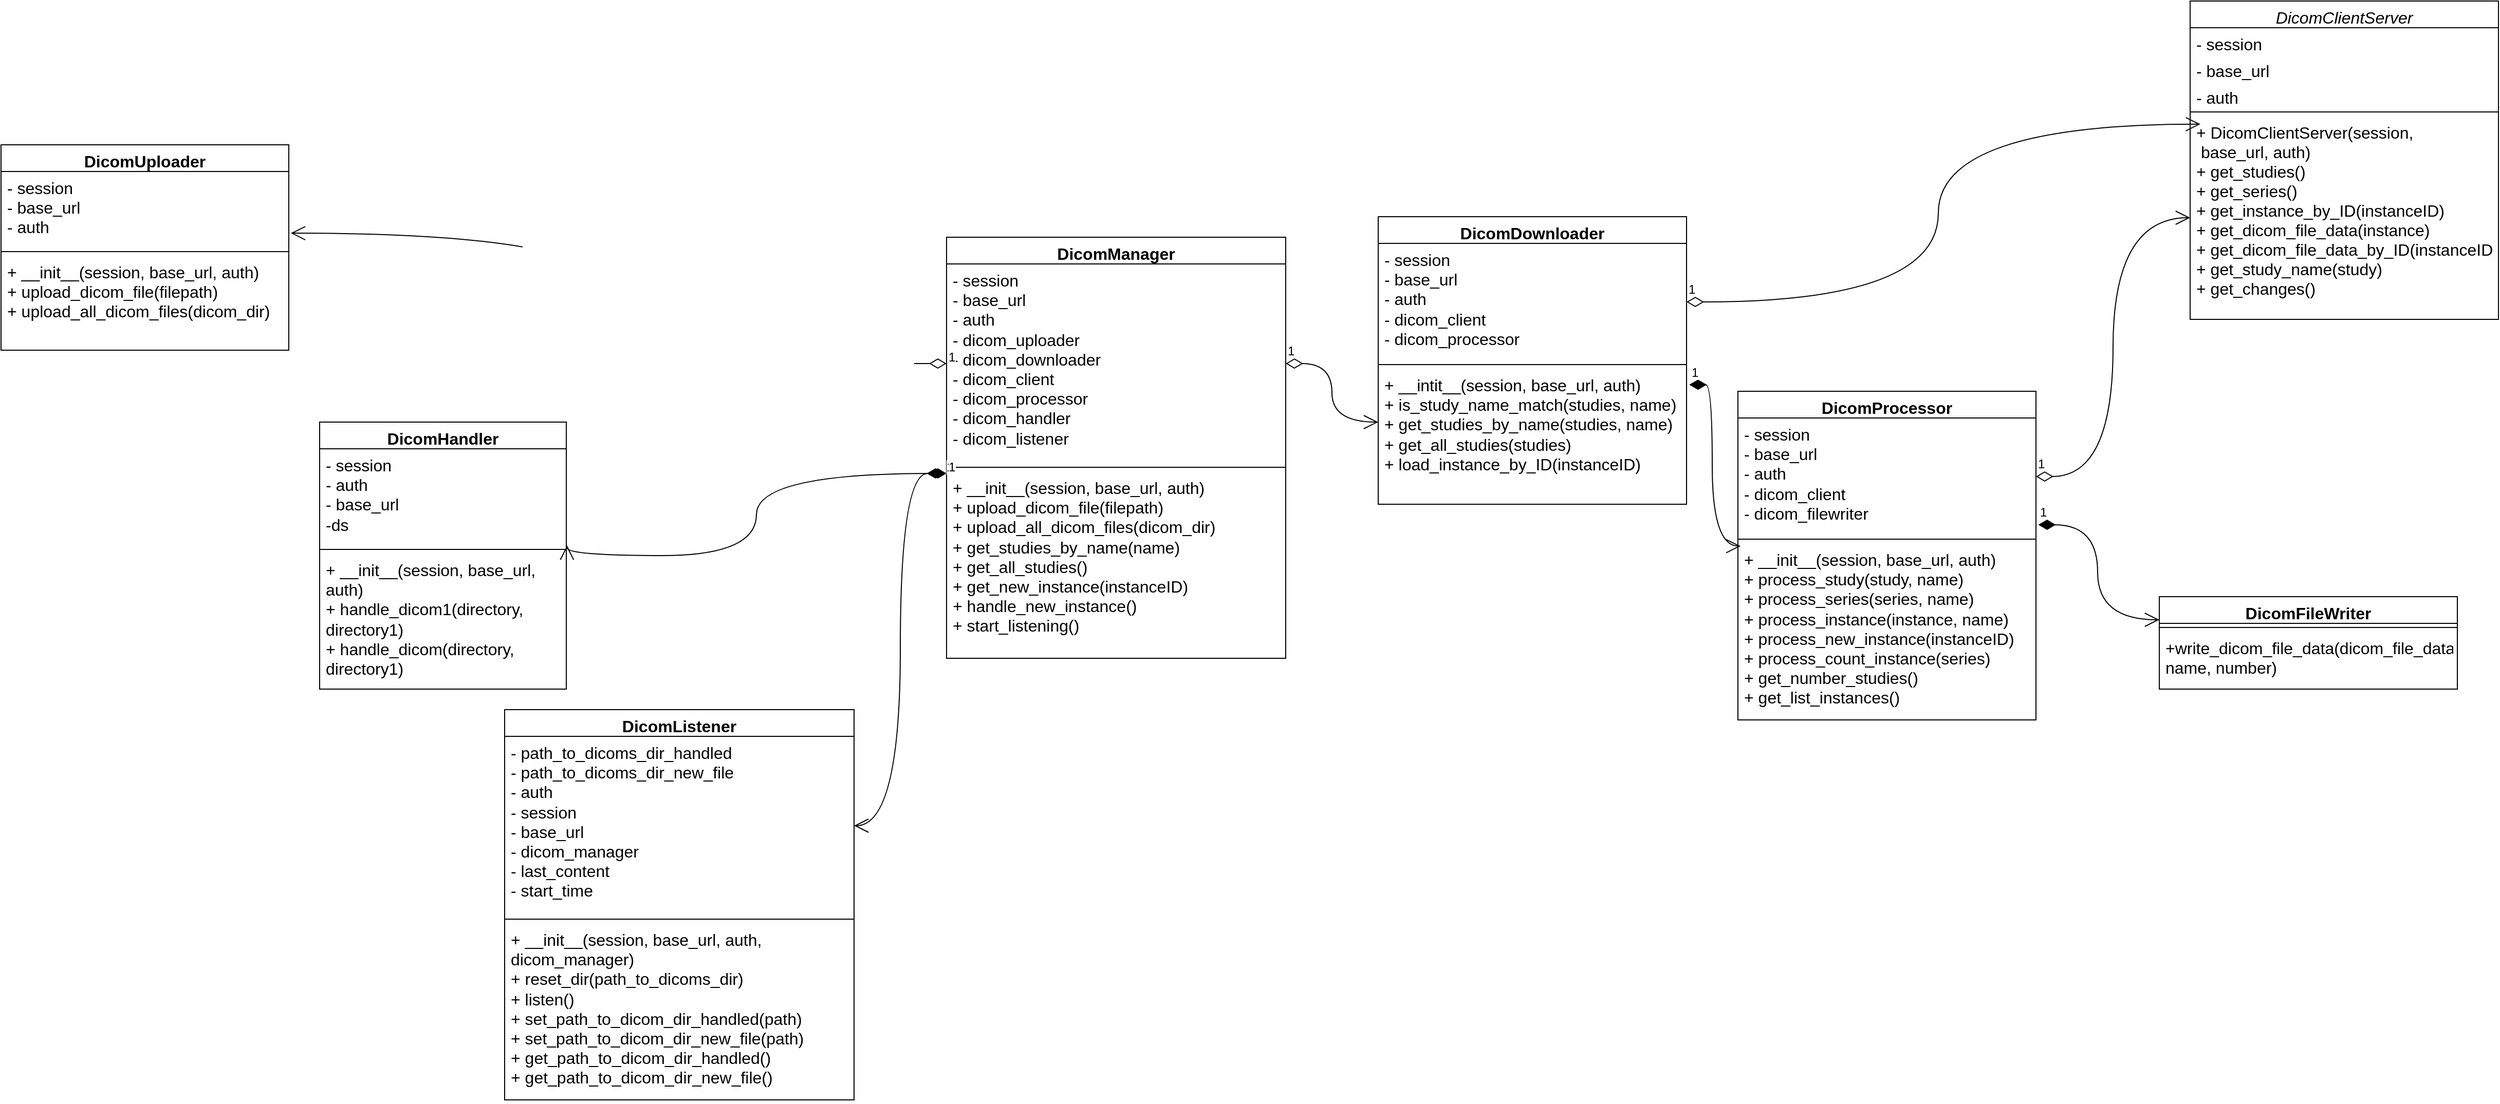 <mxfile version="22.1.14" type="github">
  <diagram id="C5RBs43oDa-KdzZeNtuy" name="Page-1">
    <mxGraphModel dx="1381" dy="809" grid="1" gridSize="10" guides="1" tooltips="1" connect="1" arrows="1" fold="1" page="1" pageScale="1" pageWidth="827" pageHeight="1169" math="0" shadow="0">
      <root>
        <mxCell id="WIyWlLk6GJQsqaUBKTNV-0" />
        <mxCell id="WIyWlLk6GJQsqaUBKTNV-1" parent="WIyWlLk6GJQsqaUBKTNV-0" />
        <mxCell id="zkfFHV4jXpPFQw0GAbJ--0" value="DicomClientServer" style="swimlane;fontStyle=2;align=center;verticalAlign=top;childLayout=stackLayout;horizontal=1;startSize=26;horizontalStack=0;resizeParent=1;resizeLast=0;collapsible=1;marginBottom=0;rounded=0;shadow=0;strokeWidth=1;fontSize=16;" parent="WIyWlLk6GJQsqaUBKTNV-1" vertex="1">
          <mxGeometry x="2240" y="340" width="300" height="310" as="geometry">
            <mxRectangle x="230" y="140" width="160" height="26" as="alternateBounds" />
          </mxGeometry>
        </mxCell>
        <mxCell id="zkfFHV4jXpPFQw0GAbJ--1" value="- session" style="text;align=left;verticalAlign=top;spacingLeft=4;spacingRight=4;overflow=hidden;rotatable=0;points=[[0,0.5],[1,0.5]];portConstraint=eastwest;fontSize=16;" parent="zkfFHV4jXpPFQw0GAbJ--0" vertex="1">
          <mxGeometry y="26" width="300" height="26" as="geometry" />
        </mxCell>
        <mxCell id="zkfFHV4jXpPFQw0GAbJ--2" value="- base_url" style="text;align=left;verticalAlign=top;spacingLeft=4;spacingRight=4;overflow=hidden;rotatable=0;points=[[0,0.5],[1,0.5]];portConstraint=eastwest;rounded=0;shadow=0;html=0;fontSize=16;" parent="zkfFHV4jXpPFQw0GAbJ--0" vertex="1">
          <mxGeometry y="52" width="300" height="26" as="geometry" />
        </mxCell>
        <mxCell id="zkfFHV4jXpPFQw0GAbJ--3" value="- auth" style="text;align=left;verticalAlign=top;spacingLeft=4;spacingRight=4;overflow=hidden;rotatable=0;points=[[0,0.5],[1,0.5]];portConstraint=eastwest;rounded=0;shadow=0;html=0;fontSize=16;" parent="zkfFHV4jXpPFQw0GAbJ--0" vertex="1">
          <mxGeometry y="78" width="300" height="26" as="geometry" />
        </mxCell>
        <mxCell id="zkfFHV4jXpPFQw0GAbJ--4" value="" style="line;html=1;strokeWidth=1;align=left;verticalAlign=middle;spacingTop=-1;spacingLeft=3;spacingRight=3;rotatable=0;labelPosition=right;points=[];portConstraint=eastwest;" parent="zkfFHV4jXpPFQw0GAbJ--0" vertex="1">
          <mxGeometry y="104" width="300" height="8" as="geometry" />
        </mxCell>
        <mxCell id="zkfFHV4jXpPFQw0GAbJ--5" value="+ DicomClientServer(session,&#xa; base_url, auth)&#xa;+ get_studies()&#xa;+ get_series()&#xa;+ get_instance_by_ID(instanceID)&#xa;+ get_dicom_file_data(instance)&#xa;+ get_dicom_file_data_by_ID(instanceID)&#xa;+ get_study_name(study)&#xa;+ get_changes()&#xa;&#xa;" style="text;align=left;verticalAlign=top;spacingLeft=4;spacingRight=4;overflow=hidden;rotatable=0;points=[[0,0.5],[1,0.5]];portConstraint=eastwest;fontSize=16;" parent="zkfFHV4jXpPFQw0GAbJ--0" vertex="1">
          <mxGeometry y="112" width="300" height="198" as="geometry" />
        </mxCell>
        <mxCell id="2WxBSfyp9lYpHI9Do767-2" value="DicomDownloader" style="swimlane;fontStyle=1;align=center;verticalAlign=top;childLayout=stackLayout;horizontal=1;startSize=26;horizontalStack=0;resizeParent=1;resizeParentMax=0;resizeLast=0;collapsible=1;marginBottom=0;whiteSpace=wrap;html=1;fontSize=16;" vertex="1" parent="WIyWlLk6GJQsqaUBKTNV-1">
          <mxGeometry x="1450" y="550" width="300" height="280" as="geometry" />
        </mxCell>
        <mxCell id="2WxBSfyp9lYpHI9Do767-3" value="- session&lt;br&gt;- base_url&lt;br&gt;- auth&lt;br&gt;- dicom_client&lt;br&gt;- dicom_processor" style="text;strokeColor=none;fillColor=none;align=left;verticalAlign=top;spacingLeft=4;spacingRight=4;overflow=hidden;rotatable=0;points=[[0,0.5],[1,0.5]];portConstraint=eastwest;whiteSpace=wrap;html=1;fontSize=16;" vertex="1" parent="2WxBSfyp9lYpHI9Do767-2">
          <mxGeometry y="26" width="300" height="114" as="geometry" />
        </mxCell>
        <mxCell id="2WxBSfyp9lYpHI9Do767-4" value="" style="line;strokeWidth=1;fillColor=none;align=left;verticalAlign=middle;spacingTop=-1;spacingLeft=3;spacingRight=3;rotatable=0;labelPosition=right;points=[];portConstraint=eastwest;strokeColor=inherit;fontSize=16;" vertex="1" parent="2WxBSfyp9lYpHI9Do767-2">
          <mxGeometry y="140" width="300" height="8" as="geometry" />
        </mxCell>
        <mxCell id="2WxBSfyp9lYpHI9Do767-5" value="+ __intit__(session, base_url, auth)&lt;br&gt;+ is_study_name_match(studies, name)&lt;br&gt;+ get_studies_by_name(studies, name)&lt;br&gt;+ get_all_studies(studies)&lt;br&gt;+ load_instance_by_ID(instanceID)" style="text;strokeColor=none;fillColor=none;align=left;verticalAlign=top;spacingLeft=4;spacingRight=4;overflow=hidden;rotatable=0;points=[[0,0.5],[1,0.5]];portConstraint=eastwest;whiteSpace=wrap;html=1;fontSize=16;" vertex="1" parent="2WxBSfyp9lYpHI9Do767-2">
          <mxGeometry y="148" width="300" height="132" as="geometry" />
        </mxCell>
        <mxCell id="2WxBSfyp9lYpHI9Do767-9" value="DicomFileWriter" style="swimlane;fontStyle=1;align=center;verticalAlign=top;childLayout=stackLayout;horizontal=1;startSize=26;horizontalStack=0;resizeParent=1;resizeParentMax=0;resizeLast=0;collapsible=1;marginBottom=0;whiteSpace=wrap;html=1;fontSize=16;" vertex="1" parent="WIyWlLk6GJQsqaUBKTNV-1">
          <mxGeometry x="2210" y="920" width="290" height="90" as="geometry" />
        </mxCell>
        <mxCell id="2WxBSfyp9lYpHI9Do767-11" value="" style="line;strokeWidth=1;fillColor=none;align=left;verticalAlign=middle;spacingTop=-1;spacingLeft=3;spacingRight=3;rotatable=0;labelPosition=right;points=[];portConstraint=eastwest;strokeColor=inherit;fontSize=16;" vertex="1" parent="2WxBSfyp9lYpHI9Do767-9">
          <mxGeometry y="26" width="290" height="8" as="geometry" />
        </mxCell>
        <mxCell id="2WxBSfyp9lYpHI9Do767-12" value="+write_dicom_file_data(dicom_file_data, name, number)" style="text;strokeColor=none;fillColor=none;align=left;verticalAlign=top;spacingLeft=4;spacingRight=4;overflow=hidden;rotatable=0;points=[[0,0.5],[1,0.5]];portConstraint=eastwest;whiteSpace=wrap;html=1;fontSize=16;" vertex="1" parent="2WxBSfyp9lYpHI9Do767-9">
          <mxGeometry y="34" width="290" height="56" as="geometry" />
        </mxCell>
        <mxCell id="2WxBSfyp9lYpHI9Do767-13" value="DicomHandler" style="swimlane;fontStyle=1;align=center;verticalAlign=top;childLayout=stackLayout;horizontal=1;startSize=26;horizontalStack=0;resizeParent=1;resizeParentMax=0;resizeLast=0;collapsible=1;marginBottom=0;whiteSpace=wrap;html=1;fontSize=16;" vertex="1" parent="WIyWlLk6GJQsqaUBKTNV-1">
          <mxGeometry x="420" y="750" width="240" height="260" as="geometry" />
        </mxCell>
        <mxCell id="2WxBSfyp9lYpHI9Do767-14" value="- session&lt;br&gt;- auth&lt;br&gt;- base_url&lt;br&gt;-ds" style="text;strokeColor=none;fillColor=none;align=left;verticalAlign=top;spacingLeft=4;spacingRight=4;overflow=hidden;rotatable=0;points=[[0,0.5],[1,0.5]];portConstraint=eastwest;whiteSpace=wrap;html=1;fontSize=16;" vertex="1" parent="2WxBSfyp9lYpHI9Do767-13">
          <mxGeometry y="26" width="240" height="94" as="geometry" />
        </mxCell>
        <mxCell id="2WxBSfyp9lYpHI9Do767-15" value="" style="line;strokeWidth=1;fillColor=none;align=left;verticalAlign=middle;spacingTop=-1;spacingLeft=3;spacingRight=3;rotatable=0;labelPosition=right;points=[];portConstraint=eastwest;strokeColor=inherit;fontSize=16;" vertex="1" parent="2WxBSfyp9lYpHI9Do767-13">
          <mxGeometry y="120" width="240" height="8" as="geometry" />
        </mxCell>
        <mxCell id="2WxBSfyp9lYpHI9Do767-16" value="+ __init__(session, base_url, auth)&lt;br&gt;+ handle_dicom1(directory, directory1)&lt;br&gt;+ handle_dicom(directory, directory1)" style="text;strokeColor=none;fillColor=none;align=left;verticalAlign=top;spacingLeft=4;spacingRight=4;overflow=hidden;rotatable=0;points=[[0,0.5],[1,0.5]];portConstraint=eastwest;whiteSpace=wrap;html=1;fontSize=16;" vertex="1" parent="2WxBSfyp9lYpHI9Do767-13">
          <mxGeometry y="128" width="240" height="132" as="geometry" />
        </mxCell>
        <mxCell id="2WxBSfyp9lYpHI9Do767-17" value="DicomListener" style="swimlane;fontStyle=1;align=center;verticalAlign=top;childLayout=stackLayout;horizontal=1;startSize=26;horizontalStack=0;resizeParent=1;resizeParentMax=0;resizeLast=0;collapsible=1;marginBottom=0;whiteSpace=wrap;html=1;fontSize=16;" vertex="1" parent="WIyWlLk6GJQsqaUBKTNV-1">
          <mxGeometry x="600" y="1030" width="340" height="380" as="geometry" />
        </mxCell>
        <mxCell id="2WxBSfyp9lYpHI9Do767-18" value="- path_to_dicoms_dir_handled&lt;br&gt;- path_to_dicoms_dir_new_file&lt;br&gt;- auth&lt;br&gt;- session&lt;br&gt;- base_url&lt;br&gt;- dicom_manager&lt;br&gt;- last_content&lt;br&gt;- start_time" style="text;strokeColor=none;fillColor=none;align=left;verticalAlign=top;spacingLeft=4;spacingRight=4;overflow=hidden;rotatable=0;points=[[0,0.5],[1,0.5]];portConstraint=eastwest;whiteSpace=wrap;html=1;fontSize=16;" vertex="1" parent="2WxBSfyp9lYpHI9Do767-17">
          <mxGeometry y="26" width="340" height="174" as="geometry" />
        </mxCell>
        <mxCell id="2WxBSfyp9lYpHI9Do767-19" value="" style="line;strokeWidth=1;fillColor=none;align=left;verticalAlign=middle;spacingTop=-1;spacingLeft=3;spacingRight=3;rotatable=0;labelPosition=right;points=[];portConstraint=eastwest;strokeColor=inherit;fontSize=16;" vertex="1" parent="2WxBSfyp9lYpHI9Do767-17">
          <mxGeometry y="200" width="340" height="8" as="geometry" />
        </mxCell>
        <mxCell id="2WxBSfyp9lYpHI9Do767-20" value="+ __init__(session, base_url, auth, dicom_manager)&lt;br&gt;+ reset_dir(path_to_dicoms_dir)&lt;br&gt;+ listen()&lt;br&gt;+ set_path_to_dicom_dir_handled(path)&lt;br&gt;+ set_path_to_dicom_dir_new_file(path)&lt;br&gt;+ get_path_to_dicom_dir_handled()&lt;br&gt;+ get_path_to_dicom_dir_new_file()" style="text;strokeColor=none;fillColor=none;align=left;verticalAlign=top;spacingLeft=4;spacingRight=4;overflow=hidden;rotatable=0;points=[[0,0.5],[1,0.5]];portConstraint=eastwest;whiteSpace=wrap;html=1;fontSize=16;" vertex="1" parent="2WxBSfyp9lYpHI9Do767-17">
          <mxGeometry y="208" width="340" height="172" as="geometry" />
        </mxCell>
        <mxCell id="2WxBSfyp9lYpHI9Do767-21" value="DicomManager" style="swimlane;fontStyle=1;align=center;verticalAlign=top;childLayout=stackLayout;horizontal=1;startSize=26;horizontalStack=0;resizeParent=1;resizeParentMax=0;resizeLast=0;collapsible=1;marginBottom=0;whiteSpace=wrap;html=1;fontSize=16;" vertex="1" parent="WIyWlLk6GJQsqaUBKTNV-1">
          <mxGeometry x="1030" y="570" width="330" height="410" as="geometry" />
        </mxCell>
        <mxCell id="2WxBSfyp9lYpHI9Do767-22" value="- session&lt;br&gt;- base_url&lt;br&gt;- auth&lt;br&gt;- dicom_uploader&lt;br&gt;- dicom_downloader&lt;br&gt;- dicom_client&lt;br&gt;- dicom_processor&lt;br&gt;- dicom_handler&lt;br&gt;- dicom_listener" style="text;strokeColor=none;fillColor=none;align=left;verticalAlign=top;spacingLeft=4;spacingRight=4;overflow=hidden;rotatable=0;points=[[0,0.5],[1,0.5]];portConstraint=eastwest;whiteSpace=wrap;html=1;fontSize=16;" vertex="1" parent="2WxBSfyp9lYpHI9Do767-21">
          <mxGeometry y="26" width="330" height="194" as="geometry" />
        </mxCell>
        <mxCell id="2WxBSfyp9lYpHI9Do767-23" value="" style="line;strokeWidth=1;fillColor=none;align=left;verticalAlign=middle;spacingTop=-1;spacingLeft=3;spacingRight=3;rotatable=0;labelPosition=right;points=[];portConstraint=eastwest;strokeColor=inherit;fontSize=16;" vertex="1" parent="2WxBSfyp9lYpHI9Do767-21">
          <mxGeometry y="220" width="330" height="8" as="geometry" />
        </mxCell>
        <mxCell id="2WxBSfyp9lYpHI9Do767-24" value="+ __init__(session, base_url, auth)&lt;br&gt;+ upload_dicom_file(filepath)&lt;br&gt;+ upload_all_dicom_files(dicom_dir)&lt;br&gt;+ get_studies_by_name(name)&lt;br&gt;+ get_all_studies()&lt;br&gt;+ get_new_instance(instanceID)&lt;br&gt;+ handle_new_instance()&lt;br&gt;+ start_listening()" style="text;strokeColor=none;fillColor=none;align=left;verticalAlign=top;spacingLeft=4;spacingRight=4;overflow=hidden;rotatable=0;points=[[0,0.5],[1,0.5]];portConstraint=eastwest;whiteSpace=wrap;html=1;fontSize=16;" vertex="1" parent="2WxBSfyp9lYpHI9Do767-21">
          <mxGeometry y="228" width="330" height="182" as="geometry" />
        </mxCell>
        <mxCell id="2WxBSfyp9lYpHI9Do767-25" value="DicomProcessor" style="swimlane;fontStyle=1;align=center;verticalAlign=top;childLayout=stackLayout;horizontal=1;startSize=26;horizontalStack=0;resizeParent=1;resizeParentMax=0;resizeLast=0;collapsible=1;marginBottom=0;whiteSpace=wrap;html=1;fontSize=16;" vertex="1" parent="WIyWlLk6GJQsqaUBKTNV-1">
          <mxGeometry x="1800" y="720" width="290" height="320" as="geometry" />
        </mxCell>
        <mxCell id="2WxBSfyp9lYpHI9Do767-26" value="- session&lt;br&gt;- base_url&lt;br&gt;- auth&lt;br&gt;- dicom_client&lt;br&gt;- dicom_filewriter" style="text;strokeColor=none;fillColor=none;align=left;verticalAlign=top;spacingLeft=4;spacingRight=4;overflow=hidden;rotatable=0;points=[[0,0.5],[1,0.5]];portConstraint=eastwest;whiteSpace=wrap;html=1;fontSize=16;" vertex="1" parent="2WxBSfyp9lYpHI9Do767-25">
          <mxGeometry y="26" width="290" height="114" as="geometry" />
        </mxCell>
        <mxCell id="2WxBSfyp9lYpHI9Do767-27" value="" style="line;strokeWidth=1;fillColor=none;align=left;verticalAlign=middle;spacingTop=-1;spacingLeft=3;spacingRight=3;rotatable=0;labelPosition=right;points=[];portConstraint=eastwest;strokeColor=inherit;fontSize=16;" vertex="1" parent="2WxBSfyp9lYpHI9Do767-25">
          <mxGeometry y="140" width="290" height="8" as="geometry" />
        </mxCell>
        <mxCell id="2WxBSfyp9lYpHI9Do767-28" value="+ __init__(session, base_url, auth)&lt;br&gt;+ process_study(study, name)&lt;br&gt;+ process_series(series, name)&lt;br&gt;+ process_instance(instance, name)&lt;br&gt;+ process_new_instance(instanceID)&lt;br&gt;+ process_count_instance(series)&lt;br&gt;+ get_number_studies()&lt;br&gt;+ get_list_instances()" style="text;strokeColor=none;fillColor=none;align=left;verticalAlign=top;spacingLeft=4;spacingRight=4;overflow=hidden;rotatable=0;points=[[0,0.5],[1,0.5]];portConstraint=eastwest;whiteSpace=wrap;html=1;fontSize=16;" vertex="1" parent="2WxBSfyp9lYpHI9Do767-25">
          <mxGeometry y="148" width="290" height="172" as="geometry" />
        </mxCell>
        <mxCell id="2WxBSfyp9lYpHI9Do767-29" value="DicomUploader" style="swimlane;fontStyle=1;align=center;verticalAlign=top;childLayout=stackLayout;horizontal=1;startSize=26;horizontalStack=0;resizeParent=1;resizeParentMax=0;resizeLast=0;collapsible=1;marginBottom=0;whiteSpace=wrap;html=1;fontSize=16;" vertex="1" parent="WIyWlLk6GJQsqaUBKTNV-1">
          <mxGeometry x="110" y="480" width="280" height="200" as="geometry" />
        </mxCell>
        <mxCell id="2WxBSfyp9lYpHI9Do767-30" value="- session&lt;br&gt;- base_url&lt;br&gt;- auth" style="text;strokeColor=none;fillColor=none;align=left;verticalAlign=top;spacingLeft=4;spacingRight=4;overflow=hidden;rotatable=0;points=[[0,0.5],[1,0.5]];portConstraint=eastwest;whiteSpace=wrap;html=1;fontSize=16;" vertex="1" parent="2WxBSfyp9lYpHI9Do767-29">
          <mxGeometry y="26" width="280" height="74" as="geometry" />
        </mxCell>
        <mxCell id="2WxBSfyp9lYpHI9Do767-31" value="" style="line;strokeWidth=1;fillColor=none;align=left;verticalAlign=middle;spacingTop=-1;spacingLeft=3;spacingRight=3;rotatable=0;labelPosition=right;points=[];portConstraint=eastwest;strokeColor=inherit;fontSize=16;" vertex="1" parent="2WxBSfyp9lYpHI9Do767-29">
          <mxGeometry y="100" width="280" height="8" as="geometry" />
        </mxCell>
        <mxCell id="2WxBSfyp9lYpHI9Do767-32" value="+ __init__(session, base_url, auth)&lt;br&gt;+ upload_dicom_file(filepath)&lt;br&gt;+ upload_all_dicom_files(dicom_dir)" style="text;strokeColor=none;fillColor=none;align=left;verticalAlign=top;spacingLeft=4;spacingRight=4;overflow=hidden;rotatable=0;points=[[0,0.5],[1,0.5]];portConstraint=eastwest;whiteSpace=wrap;html=1;fontSize=16;" vertex="1" parent="2WxBSfyp9lYpHI9Do767-29">
          <mxGeometry y="108" width="280" height="92" as="geometry" />
        </mxCell>
        <mxCell id="2WxBSfyp9lYpHI9Do767-33" value="1" style="endArrow=open;html=1;endSize=12;startArrow=diamondThin;startSize=14;startFill=1;edgeStyle=orthogonalEdgeStyle;align=left;verticalAlign=bottom;rounded=0;fontSize=12;curved=1;exitX=1.009;exitY=0.118;exitDx=0;exitDy=0;exitPerimeter=0;entryX=0.009;entryY=0.016;entryDx=0;entryDy=0;entryPerimeter=0;" edge="1" parent="WIyWlLk6GJQsqaUBKTNV-1" source="2WxBSfyp9lYpHI9Do767-5" target="2WxBSfyp9lYpHI9Do767-28">
          <mxGeometry x="-1" y="3" relative="1" as="geometry">
            <mxPoint x="1100" y="260" as="sourcePoint" />
            <mxPoint x="1260" y="260" as="targetPoint" />
          </mxGeometry>
        </mxCell>
        <mxCell id="2WxBSfyp9lYpHI9Do767-34" value="1" style="endArrow=open;html=1;endSize=12;startArrow=diamondThin;startSize=14;startFill=1;edgeStyle=orthogonalEdgeStyle;align=left;verticalAlign=bottom;rounded=0;fontSize=12;curved=1;exitX=1.008;exitY=0.912;exitDx=0;exitDy=0;exitPerimeter=0;entryX=0;entryY=0.25;entryDx=0;entryDy=0;" edge="1" parent="WIyWlLk6GJQsqaUBKTNV-1" source="2WxBSfyp9lYpHI9Do767-26" target="2WxBSfyp9lYpHI9Do767-9">
          <mxGeometry x="-1" y="3" relative="1" as="geometry">
            <mxPoint x="1630" y="260" as="sourcePoint" />
            <mxPoint x="1790" y="260" as="targetPoint" />
          </mxGeometry>
        </mxCell>
        <mxCell id="2WxBSfyp9lYpHI9Do767-35" value="1" style="endArrow=open;html=1;endSize=12;startArrow=diamondThin;startSize=14;startFill=1;edgeStyle=orthogonalEdgeStyle;align=left;verticalAlign=bottom;rounded=0;fontSize=12;curved=1;exitX=-0.007;exitY=0.011;exitDx=0;exitDy=0;exitPerimeter=0;entryX=1;entryY=0.5;entryDx=0;entryDy=0;" edge="1" parent="WIyWlLk6GJQsqaUBKTNV-1" source="2WxBSfyp9lYpHI9Do767-24" target="2WxBSfyp9lYpHI9Do767-18">
          <mxGeometry x="-1" y="3" relative="1" as="geometry">
            <mxPoint x="980" y="660" as="sourcePoint" />
            <mxPoint x="1140" y="660" as="targetPoint" />
          </mxGeometry>
        </mxCell>
        <mxCell id="2WxBSfyp9lYpHI9Do767-36" value="1" style="endArrow=open;html=1;endSize=12;startArrow=diamondThin;startSize=14;startFill=0;edgeStyle=orthogonalEdgeStyle;align=left;verticalAlign=bottom;rounded=0;fontSize=12;curved=1;exitX=1;exitY=0.5;exitDx=0;exitDy=0;entryX=0;entryY=0.394;entryDx=0;entryDy=0;entryPerimeter=0;" edge="1" parent="WIyWlLk6GJQsqaUBKTNV-1" source="2WxBSfyp9lYpHI9Do767-22" target="2WxBSfyp9lYpHI9Do767-5">
          <mxGeometry x="-1" y="3" relative="1" as="geometry">
            <mxPoint x="680" y="660" as="sourcePoint" />
            <mxPoint x="840" y="660" as="targetPoint" />
          </mxGeometry>
        </mxCell>
        <mxCell id="2WxBSfyp9lYpHI9Do767-37" value="1" style="endArrow=open;html=1;endSize=12;startArrow=diamondThin;startSize=14;startFill=1;edgeStyle=orthogonalEdgeStyle;align=left;verticalAlign=bottom;rounded=0;fontSize=12;curved=1;entryX=1.003;entryY=1;entryDx=0;entryDy=0;entryPerimeter=0;exitX=0;exitY=0.011;exitDx=0;exitDy=0;exitPerimeter=0;" edge="1" parent="WIyWlLk6GJQsqaUBKTNV-1" source="2WxBSfyp9lYpHI9Do767-24" target="2WxBSfyp9lYpHI9Do767-14">
          <mxGeometry x="-1" y="3" relative="1" as="geometry">
            <mxPoint x="580" y="1060" as="sourcePoint" />
            <mxPoint x="740" y="1060" as="targetPoint" />
          </mxGeometry>
        </mxCell>
        <mxCell id="2WxBSfyp9lYpHI9Do767-39" value="1" style="endArrow=open;html=1;endSize=12;startArrow=diamondThin;startSize=14;startFill=0;edgeStyle=orthogonalEdgeStyle;align=left;verticalAlign=bottom;rounded=0;fontSize=12;curved=1;entryX=1.007;entryY=0.811;entryDx=0;entryDy=0;entryPerimeter=0;exitX=0;exitY=0.5;exitDx=0;exitDy=0;" edge="1" parent="WIyWlLk6GJQsqaUBKTNV-1" source="2WxBSfyp9lYpHI9Do767-22" target="2WxBSfyp9lYpHI9Do767-30">
          <mxGeometry x="-1" y="3" relative="1" as="geometry">
            <mxPoint x="490" y="660" as="sourcePoint" />
            <mxPoint x="650" y="660" as="targetPoint" />
          </mxGeometry>
        </mxCell>
        <mxCell id="2WxBSfyp9lYpHI9Do767-40" value="1" style="endArrow=open;html=1;endSize=12;startArrow=diamondThin;startSize=14;startFill=0;edgeStyle=orthogonalEdgeStyle;align=left;verticalAlign=bottom;rounded=0;fontSize=12;curved=1;exitX=1;exitY=0.5;exitDx=0;exitDy=0;entryX=0.033;entryY=0.04;entryDx=0;entryDy=0;entryPerimeter=0;" edge="1" parent="WIyWlLk6GJQsqaUBKTNV-1" source="2WxBSfyp9lYpHI9Do767-3" target="zkfFHV4jXpPFQw0GAbJ--5">
          <mxGeometry x="-1" y="3" relative="1" as="geometry">
            <mxPoint x="1570" y="660" as="sourcePoint" />
            <mxPoint x="1730" y="660" as="targetPoint" />
          </mxGeometry>
        </mxCell>
        <mxCell id="2WxBSfyp9lYpHI9Do767-42" value="1" style="endArrow=open;html=1;endSize=12;startArrow=diamondThin;startSize=14;startFill=0;edgeStyle=orthogonalEdgeStyle;align=left;verticalAlign=bottom;rounded=0;fontSize=12;curved=1;entryX=0;entryY=0.5;entryDx=0;entryDy=0;exitX=1;exitY=0.5;exitDx=0;exitDy=0;" edge="1" parent="WIyWlLk6GJQsqaUBKTNV-1" source="2WxBSfyp9lYpHI9Do767-26" target="zkfFHV4jXpPFQw0GAbJ--5">
          <mxGeometry x="-1" y="3" relative="1" as="geometry">
            <mxPoint x="1670" y="660" as="sourcePoint" />
            <mxPoint x="1830" y="660" as="targetPoint" />
          </mxGeometry>
        </mxCell>
      </root>
    </mxGraphModel>
  </diagram>
</mxfile>
